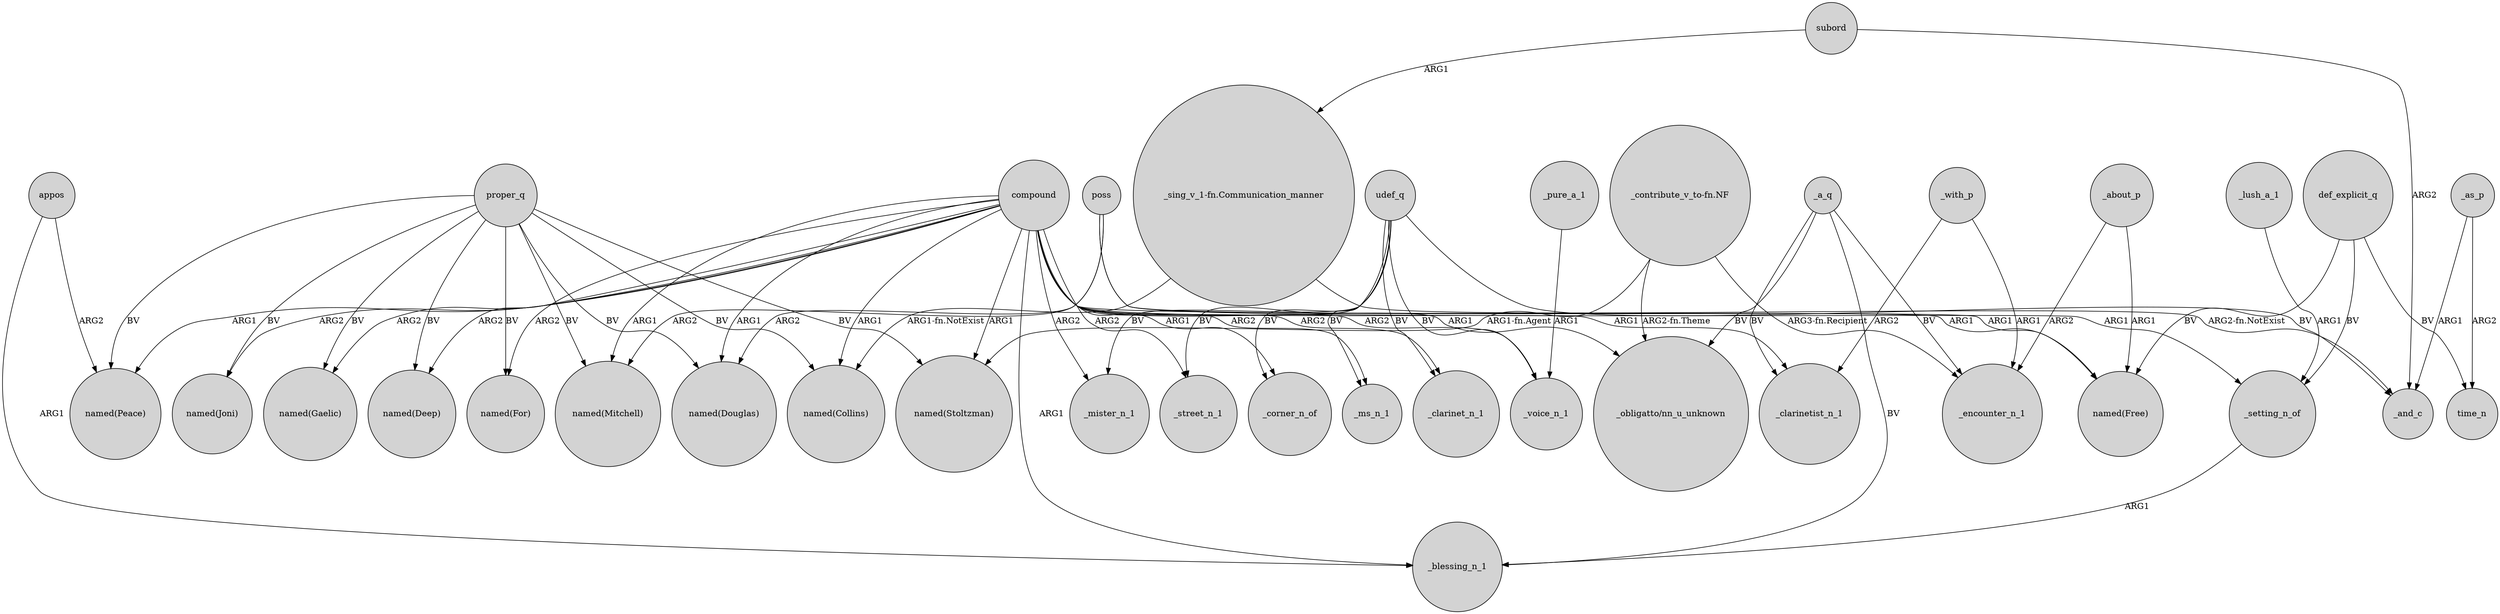 digraph {
	node [shape=circle style=filled]
	compound -> "named(For)" [label=ARG2]
	udef_q -> _voice_n_1 [label=BV]
	compound -> "named(Douglas)" [label=ARG1]
	def_explicit_q -> _setting_n_of [label=BV]
	proper_q -> "named(Peace)" [label=BV]
	proper_q -> "named(Joni)" [label=BV]
	proper_q -> "named(Collins)" [label=BV]
	proper_q -> "named(Gaelic)" [label=BV]
	poss -> "named(Douglas)" [label=ARG2]
	compound -> _blessing_n_1 [label=ARG1]
	"_contribute_v_to-fn.NF" -> "_obligatto/nn_u_unknown" [label="ARG2-fn.Theme"]
	def_explicit_q -> time_n [label=BV]
	appos -> _blessing_n_1 [label=ARG1]
	_setting_n_of -> _blessing_n_1 [label=ARG1]
	compound -> "named(Collins)" [label=ARG1]
	compound -> _mister_n_1 [label=ARG2]
	def_explicit_q -> "named(Free)" [label=BV]
	appos -> "named(Peace)" [label=ARG2]
	udef_q -> _street_n_1 [label=BV]
	proper_q -> "named(Deep)" [label=BV]
	_a_q -> _encounter_n_1 [label=BV]
	compound -> "named(Free)" [label=ARG1]
	udef_q -> _mister_n_1 [label=BV]
	udef_q -> _corner_n_of [label=BV]
	_with_p -> _clarinetist_n_1 [label=ARG2]
	"_sing_v_1-fn.Communication_manner" -> "named(Collins)" [label="ARG1-fn.NotExist"]
	compound -> _corner_n_of [label=ARG1]
	"_contribute_v_to-fn.NF" -> "named(Stoltzman)" [label="ARG1-fn.Agent"]
	_a_q -> _blessing_n_1 [label=BV]
	compound -> _ms_n_1 [label=ARG2]
	compound -> _clarinet_n_1 [label=ARG2]
	compound -> "named(Mitchell)" [label=ARG1]
	compound -> "named(Stoltzman)" [label=ARG1]
	_about_p -> _encounter_n_1 [label=ARG2]
	poss -> "named(Mitchell)" [label=ARG2]
	udef_q -> _ms_n_1 [label=BV]
	subord -> "_sing_v_1-fn.Communication_manner" [label=ARG1]
	compound -> "_obligatto/nn_u_unknown" [label=ARG1]
	"_contribute_v_to-fn.NF" -> _encounter_n_1 [label="ARG3-fn.Recipient"]
	compound -> _clarinetist_n_1 [label=ARG1]
	poss -> "named(Free)" [label=ARG1]
	_a_q -> _clarinetist_n_1 [label=BV]
	_a_q -> "_obligatto/nn_u_unknown" [label=BV]
	_lush_a_1 -> _setting_n_of [label=ARG1]
	compound -> _street_n_1 [label=ARG2]
	compound -> "named(Peace)" [label=ARG1]
	compound -> "named(Joni)" [label=ARG2]
	proper_q -> "named(Mitchell)" [label=BV]
	_pure_a_1 -> _voice_n_1 [label=ARG1]
	compound -> "named(Gaelic)" [label=ARG2]
	poss -> _setting_n_of [label=ARG1]
	proper_q -> "named(Stoltzman)" [label=BV]
	proper_q -> "named(For)" [label=BV]
	compound -> "named(Deep)" [label=ARG2]
	_with_p -> _encounter_n_1 [label=ARG1]
	udef_q -> _clarinet_n_1 [label=BV]
	udef_q -> _and_c [label=BV]
	"_sing_v_1-fn.Communication_manner" -> _and_c [label="ARG2-fn.NotExist"]
	_as_p -> _and_c [label=ARG1]
	_about_p -> "named(Free)" [label=ARG1]
	subord -> _and_c [label=ARG2]
	compound -> _voice_n_1 [label=ARG2]
	_as_p -> time_n [label=ARG2]
	proper_q -> "named(Douglas)" [label=BV]
}
